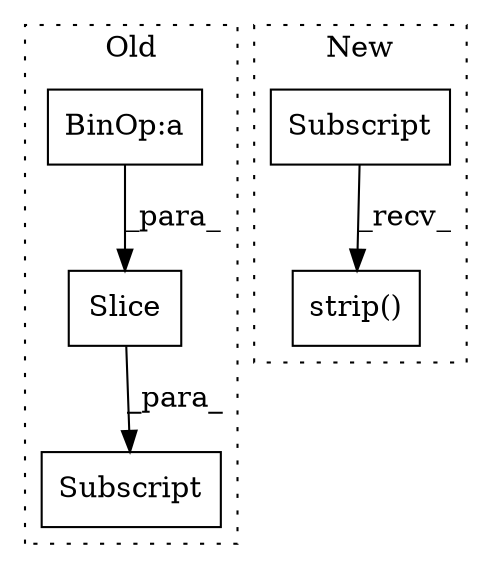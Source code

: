 digraph G {
subgraph cluster0 {
1 [label="Slice" a="80" s="2663" l="36" shape="box"];
3 [label="BinOp:a" a="82" s="2694" l="3" shape="box"];
5 [label="Subscript" a="63" s="2657,0" l="43,0" shape="box"];
label = "Old";
style="dotted";
}
subgraph cluster1 {
2 [label="strip()" a="75" s="2558" l="23" shape="box"];
4 [label="Subscript" a="63" s="2558,0" l="15,0" shape="box"];
label = "New";
style="dotted";
}
1 -> 5 [label="_para_"];
3 -> 1 [label="_para_"];
4 -> 2 [label="_recv_"];
}